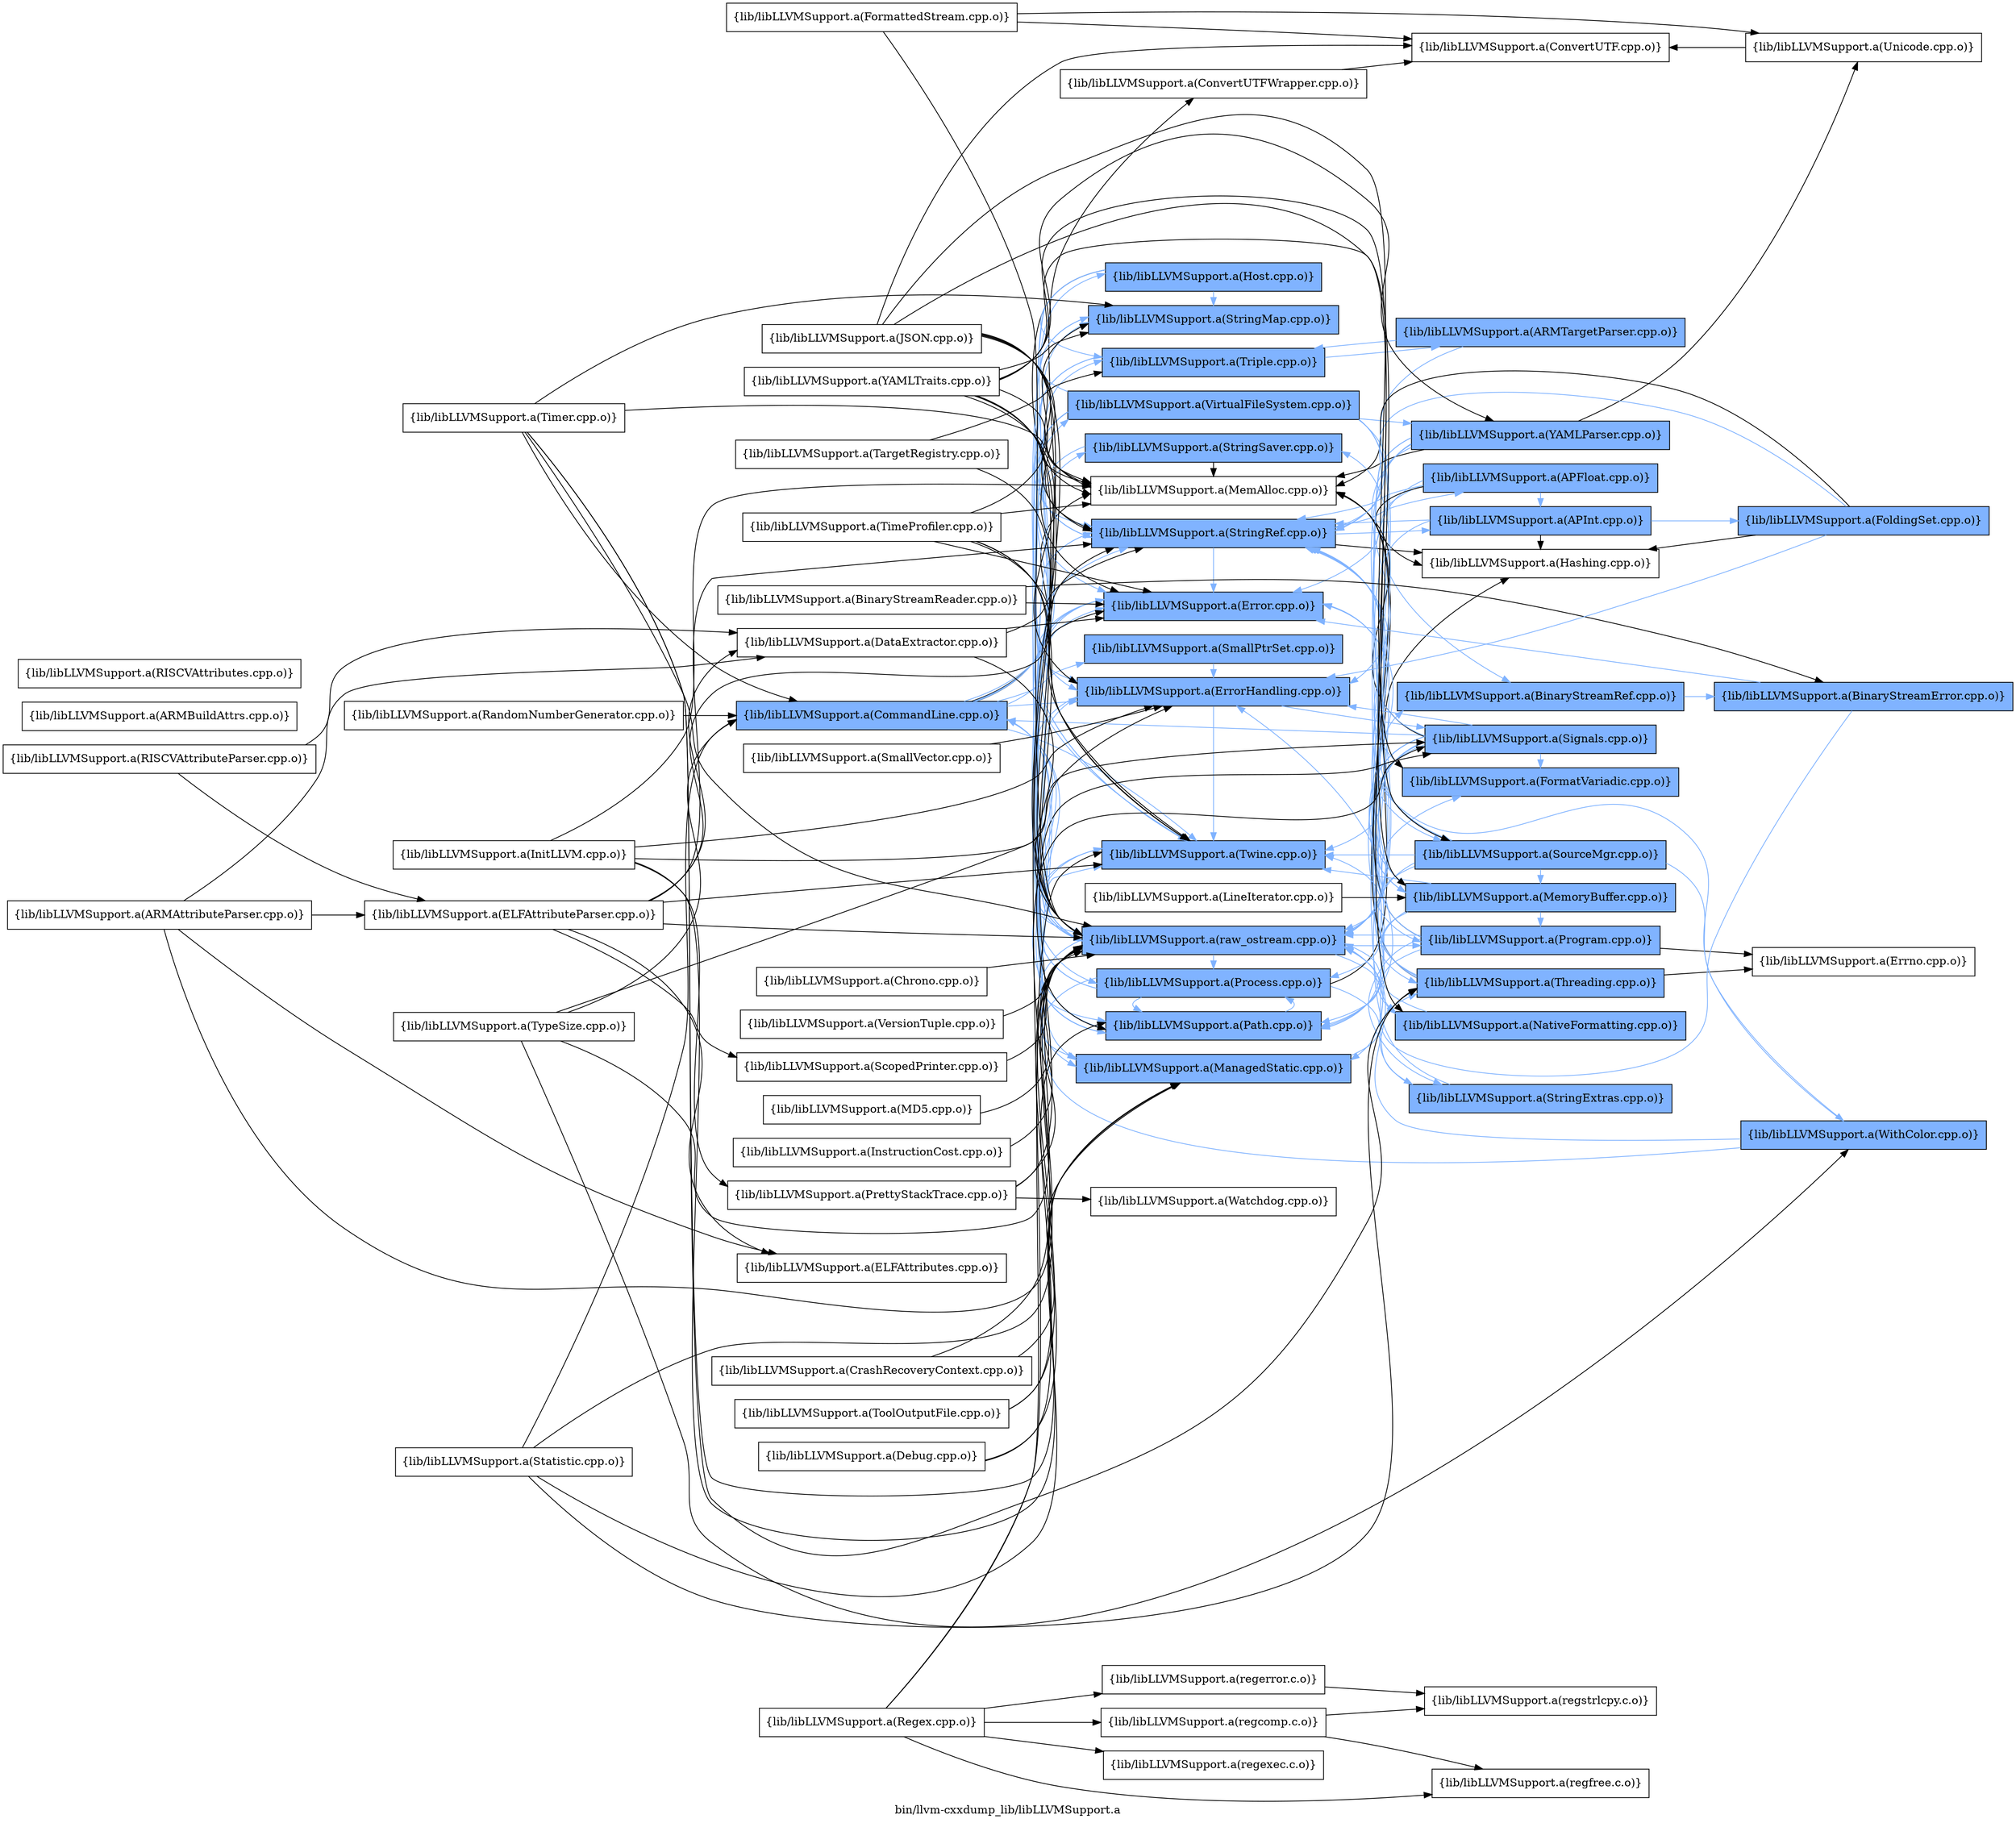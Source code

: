 digraph "bin/llvm-cxxdump_lib/libLLVMSupport.a" {
	label="bin/llvm-cxxdump_lib/libLLVMSupport.a";
	rankdir=LR;
	{ rank=same; Node0x563e94abe828;  }
	{ rank=same; Node0x563e94abdba8; Node0x563e94abb7b8; Node0x563e94abd8d8; Node0x563e94abf958; Node0x563e94abe238; Node0x563e94abc2f8; Node0x563e94abe5f8; Node0x563e94abedc8; Node0x563e94ac1c08; Node0x563e94ab9eb8; Node0x563e94ac1ca8; Node0x563e94ac2978; Node0x563e94abf7c8; Node0x563e94abff98; Node0x563e94abb308; Node0x563e94abc618;  }
	{ rank=same; Node0x563e94ac0128; Node0x563e94abc168; Node0x563e94aba5e8; Node0x563e94ac2388; Node0x563e94ac0448; Node0x563e94ac1398; Node0x563e94aba638; Node0x563e94abed78; Node0x563e94abea58; Node0x563e94abe0a8; Node0x563e94abe738; Node0x563e94abf818; Node0x563e94abe918; Node0x563e94abd018; Node0x563e94abd658;  }
	{ rank=same; Node0x563e94abe828;  }
	{ rank=same; Node0x563e94abdba8; Node0x563e94abb7b8; Node0x563e94abd8d8; Node0x563e94abf958; Node0x563e94abe238; Node0x563e94abc2f8; Node0x563e94abe5f8; Node0x563e94abedc8; Node0x563e94ac1c08; Node0x563e94ab9eb8; Node0x563e94ac1ca8; Node0x563e94ac2978; Node0x563e94abf7c8; Node0x563e94abff98; Node0x563e94abb308; Node0x563e94abc618;  }
	{ rank=same; Node0x563e94ac0128; Node0x563e94abc168; Node0x563e94aba5e8; Node0x563e94ac2388; Node0x563e94ac0448; Node0x563e94ac1398; Node0x563e94aba638; Node0x563e94abed78; Node0x563e94abea58; Node0x563e94abe0a8; Node0x563e94abe738; Node0x563e94abf818; Node0x563e94abe918; Node0x563e94abd018; Node0x563e94abd658;  }

	Node0x563e94abe828 [shape=record,shape=box,group=1,style=filled,fillcolor="0.600000 0.5 1",label="{lib/libLLVMSupport.a(CommandLine.cpp.o)}"];
	Node0x563e94abe828 -> Node0x563e94abdba8;
	Node0x563e94abe828 -> Node0x563e94abb7b8[color="0.600000 0.5 1"];
	Node0x563e94abe828 -> Node0x563e94abd8d8[color="0.600000 0.5 1"];
	Node0x563e94abe828 -> Node0x563e94abf958[color="0.600000 0.5 1"];
	Node0x563e94abe828 -> Node0x563e94abe238;
	Node0x563e94abe828 -> Node0x563e94abc2f8[color="0.600000 0.5 1"];
	Node0x563e94abe828 -> Node0x563e94abe5f8[color="0.600000 0.5 1"];
	Node0x563e94abe828 -> Node0x563e94abedc8[color="0.600000 0.5 1"];
	Node0x563e94abe828 -> Node0x563e94ac1c08[color="0.600000 0.5 1"];
	Node0x563e94abe828 -> Node0x563e94ab9eb8[color="0.600000 0.5 1"];
	Node0x563e94abe828 -> Node0x563e94ac1ca8[color="0.600000 0.5 1"];
	Node0x563e94abe828 -> Node0x563e94ac2978[color="0.600000 0.5 1"];
	Node0x563e94abe828 -> Node0x563e94abf7c8[color="0.600000 0.5 1"];
	Node0x563e94abe828 -> Node0x563e94abff98[color="0.600000 0.5 1"];
	Node0x563e94abe828 -> Node0x563e94abb308[color="0.600000 0.5 1"];
	Node0x563e94abe828 -> Node0x563e94abc618[color="0.600000 0.5 1"];
	Node0x563e94abb7b8 [shape=record,shape=box,group=1,style=filled,fillcolor="0.600000 0.5 1",label="{lib/libLLVMSupport.a(Error.cpp.o)}"];
	Node0x563e94abb7b8 -> Node0x563e94abd8d8[color="0.600000 0.5 1"];
	Node0x563e94abb7b8 -> Node0x563e94abf958[color="0.600000 0.5 1"];
	Node0x563e94abb7b8 -> Node0x563e94ac1ca8[color="0.600000 0.5 1"];
	Node0x563e94abb7b8 -> Node0x563e94abf7c8[color="0.600000 0.5 1"];
	Node0x563e94abff48 [shape=record,shape=box,group=0,label="{lib/libLLVMSupport.a(InitLLVM.cpp.o)}"];
	Node0x563e94abff48 -> Node0x563e94abd8d8;
	Node0x563e94abff48 -> Node0x563e94abf958;
	Node0x563e94abff48 -> Node0x563e94abe238;
	Node0x563e94abff48 -> Node0x563e94abca28;
	Node0x563e94abff48 -> Node0x563e94abc168;
	Node0x563e94ac1c08 [shape=record,shape=box,group=1,style=filled,fillcolor="0.600000 0.5 1",label="{lib/libLLVMSupport.a(StringRef.cpp.o)}"];
	Node0x563e94ac1c08 -> Node0x563e94abb7b8[color="0.600000 0.5 1"];
	Node0x563e94ac1c08 -> Node0x563e94ac2388[color="0.600000 0.5 1"];
	Node0x563e94ac1c08 -> Node0x563e94ac0448[color="0.600000 0.5 1"];
	Node0x563e94ac1c08 -> Node0x563e94ac1398;
	Node0x563e94abe058 [shape=record,shape=box,group=1,style=filled,fillcolor="0.600000 0.5 1",label="{lib/libLLVMSupport.a(WithColor.cpp.o)}"];
	Node0x563e94abe058 -> Node0x563e94abe828[color="0.600000 0.5 1"];
	Node0x563e94abe058 -> Node0x563e94abb7b8[color="0.600000 0.5 1"];
	Node0x563e94abe058 -> Node0x563e94abf7c8[color="0.600000 0.5 1"];
	Node0x563e94abf7c8 [shape=record,shape=box,group=1,style=filled,fillcolor="0.600000 0.5 1",label="{lib/libLLVMSupport.a(raw_ostream.cpp.o)}"];
	Node0x563e94abf7c8 -> Node0x563e94abb7b8[color="0.600000 0.5 1"];
	Node0x563e94abf7c8 -> Node0x563e94abd8d8[color="0.600000 0.5 1"];
	Node0x563e94abf7c8 -> Node0x563e94abf818[color="0.600000 0.5 1"];
	Node0x563e94abf7c8 -> Node0x563e94abe918[color="0.600000 0.5 1"];
	Node0x563e94abf7c8 -> Node0x563e94ac1ca8[color="0.600000 0.5 1"];
	Node0x563e94abf7c8 -> Node0x563e94abb308[color="0.600000 0.5 1"];
	Node0x563e94abf7c8 -> Node0x563e94abc618[color="0.600000 0.5 1"];
	Node0x563e94abf7c8 -> Node0x563e94abd018[color="0.600000 0.5 1"];
	Node0x563e94abb4e8 [shape=record,shape=box,group=0,label="{lib/libLLVMSupport.a(TargetRegistry.cpp.o)}"];
	Node0x563e94abb4e8 -> Node0x563e94ab9eb8;
	Node0x563e94abb4e8 -> Node0x563e94abf7c8;
	Node0x563e94abea58 [shape=record,shape=box,group=1,style=filled,fillcolor="0.600000 0.5 1",label="{lib/libLLVMSupport.a(MemoryBuffer.cpp.o)}"];
	Node0x563e94abea58 -> Node0x563e94abb7b8[color="0.600000 0.5 1"];
	Node0x563e94abea58 -> Node0x563e94ac1ca8[color="0.600000 0.5 1"];
	Node0x563e94abea58 -> Node0x563e94abb308[color="0.600000 0.5 1"];
	Node0x563e94abea58 -> Node0x563e94abc618[color="0.600000 0.5 1"];
	Node0x563e94abea58 -> Node0x563e94abd018[color="0.600000 0.5 1"];
	Node0x563e94ac1ca8 [shape=record,shape=box,group=1,style=filled,fillcolor="0.600000 0.5 1",label="{lib/libLLVMSupport.a(Twine.cpp.o)}"];
	Node0x563e94ac1ca8 -> Node0x563e94abf7c8[color="0.600000 0.5 1"];
	Node0x563e94abb308 [shape=record,shape=box,group=1,style=filled,fillcolor="0.600000 0.5 1",label="{lib/libLLVMSupport.a(Path.cpp.o)}"];
	Node0x563e94abb308 -> Node0x563e94abed78[color="0.600000 0.5 1"];
	Node0x563e94abb308 -> Node0x563e94abb7b8[color="0.600000 0.5 1"];
	Node0x563e94abb308 -> Node0x563e94ac1c08[color="0.600000 0.5 1"];
	Node0x563e94abb308 -> Node0x563e94ac1ca8[color="0.600000 0.5 1"];
	Node0x563e94abb308 -> Node0x563e94abc618[color="0.600000 0.5 1"];
	Node0x563e94abf958 [shape=record,shape=box,group=1,style=filled,fillcolor="0.600000 0.5 1",label="{lib/libLLVMSupport.a(ManagedStatic.cpp.o)}"];
	Node0x563e94abf958 -> Node0x563e94aba5e8[color="0.600000 0.5 1"];
	Node0x563e94abd8d8 [shape=record,shape=box,group=1,style=filled,fillcolor="0.600000 0.5 1",label="{lib/libLLVMSupport.a(ErrorHandling.cpp.o)}"];
	Node0x563e94abd8d8 -> Node0x563e94ac1ca8[color="0.600000 0.5 1"];
	Node0x563e94abd8d8 -> Node0x563e94abf7c8[color="0.600000 0.5 1"];
	Node0x563e94abd8d8 -> Node0x563e94abc168[color="0.600000 0.5 1"];
	Node0x563e94ab9eb8 [shape=record,shape=box,group=1,style=filled,fillcolor="0.600000 0.5 1",label="{lib/libLLVMSupport.a(Triple.cpp.o)}"];
	Node0x563e94ab9eb8 -> Node0x563e94ac1c08[color="0.600000 0.5 1"];
	Node0x563e94ab9eb8 -> Node0x563e94aba638[color="0.600000 0.5 1"];
	Node0x563e94ab9eb8 -> Node0x563e94ac1ca8[color="0.600000 0.5 1"];
	Node0x563e94abf4a8 [shape=record,shape=box,group=0,label="{lib/libLLVMSupport.a(DataExtractor.cpp.o)}"];
	Node0x563e94abf4a8 -> Node0x563e94abb7b8;
	Node0x563e94abf4a8 -> Node0x563e94ac1c08;
	Node0x563e94abf4a8 -> Node0x563e94abf7c8;
	Node0x563e94abff98 [shape=record,shape=box,group=1,style=filled,fillcolor="0.600000 0.5 1",label="{lib/libLLVMSupport.a(Host.cpp.o)}"];
	Node0x563e94abff98 -> Node0x563e94abe238;
	Node0x563e94abff98 -> Node0x563e94abe5f8[color="0.600000 0.5 1"];
	Node0x563e94abff98 -> Node0x563e94ac1c08[color="0.600000 0.5 1"];
	Node0x563e94abff98 -> Node0x563e94ab9eb8[color="0.600000 0.5 1"];
	Node0x563e94abff98 -> Node0x563e94abf7c8[color="0.600000 0.5 1"];
	Node0x563e94abe238 [shape=record,shape=box,group=0,label="{lib/libLLVMSupport.a(MemAlloc.cpp.o)}"];
	Node0x563e94abc2f8 [shape=record,shape=box,group=1,style=filled,fillcolor="0.600000 0.5 1",label="{lib/libLLVMSupport.a(SmallPtrSet.cpp.o)}"];
	Node0x563e94abc2f8 -> Node0x563e94abd8d8[color="0.600000 0.5 1"];
	Node0x563e94abedc8 [shape=record,shape=box,group=1,style=filled,fillcolor="0.600000 0.5 1",label="{lib/libLLVMSupport.a(StringSaver.cpp.o)}"];
	Node0x563e94abedc8 -> Node0x563e94abe238;
	Node0x563e94abedc8 -> Node0x563e94ac1c08[color="0.600000 0.5 1"];
	Node0x563e94ac2428 [shape=record,shape=box,group=0,label="{lib/libLLVMSupport.a(TypeSize.cpp.o)}"];
	Node0x563e94ac2428 -> Node0x563e94abe828;
	Node0x563e94ac2428 -> Node0x563e94abd8d8;
	Node0x563e94ac2428 -> Node0x563e94abe058;
	Node0x563e94ac2428 -> Node0x563e94abf7c8;
	Node0x563e94abe0a8 [shape=record,shape=box,group=1,style=filled,fillcolor="0.600000 0.5 1",label="{lib/libLLVMSupport.a(SourceMgr.cpp.o)}"];
	Node0x563e94abe0a8 -> Node0x563e94abea58[color="0.600000 0.5 1"];
	Node0x563e94abe0a8 -> Node0x563e94ac1c08[color="0.600000 0.5 1"];
	Node0x563e94abe0a8 -> Node0x563e94ac1ca8[color="0.600000 0.5 1"];
	Node0x563e94abe0a8 -> Node0x563e94abe058[color="0.600000 0.5 1"];
	Node0x563e94abe0a8 -> Node0x563e94abf7c8[color="0.600000 0.5 1"];
	Node0x563e94abe0a8 -> Node0x563e94abb308[color="0.600000 0.5 1"];
	Node0x563e94abdc48 [shape=record,shape=box,group=0,label="{lib/libLLVMSupport.a(ARMBuildAttrs.cpp.o)}"];
	Node0x563e94abf278 [shape=record,shape=box,group=0,label="{lib/libLLVMSupport.a(ELFAttributeParser.cpp.o)}"];
	Node0x563e94abf278 -> Node0x563e94abf4a8;
	Node0x563e94abf278 -> Node0x563e94abbfd8;
	Node0x563e94abf278 -> Node0x563e94abb7b8;
	Node0x563e94abf278 -> Node0x563e94abb358;
	Node0x563e94abf278 -> Node0x563e94ac1c08;
	Node0x563e94abf278 -> Node0x563e94ac1ca8;
	Node0x563e94abf278 -> Node0x563e94abf7c8;
	Node0x563e94abd6a8 [shape=record,shape=box,group=0,label="{lib/libLLVMSupport.a(RISCVAttributes.cpp.o)}"];
	Node0x563e94abe5f8 [shape=record,shape=box,group=1,style=filled,fillcolor="0.600000 0.5 1",label="{lib/libLLVMSupport.a(StringMap.cpp.o)}"];
	Node0x563e94abe5f8 -> Node0x563e94abd8d8[color="0.600000 0.5 1"];
	Node0x563e94abd338 [shape=record,shape=box,group=1,style=filled,fillcolor="0.600000 0.5 1",label="{lib/libLLVMSupport.a(BinaryStreamError.cpp.o)}"];
	Node0x563e94abd338 -> Node0x563e94abb7b8[color="0.600000 0.5 1"];
	Node0x563e94abd338 -> Node0x563e94abf7c8[color="0.600000 0.5 1"];
	Node0x563e94abf818 [shape=record,shape=box,group=1,style=filled,fillcolor="0.600000 0.5 1",label="{lib/libLLVMSupport.a(FormatVariadic.cpp.o)}"];
	Node0x563e94abf818 -> Node0x563e94ac1c08[color="0.600000 0.5 1"];
	Node0x563e94abe918 [shape=record,shape=box,group=1,style=filled,fillcolor="0.600000 0.5 1",label="{lib/libLLVMSupport.a(NativeFormatting.cpp.o)}"];
	Node0x563e94abe918 -> Node0x563e94abf7c8[color="0.600000 0.5 1"];
	Node0x563e94abd608 [shape=record,shape=box,group=0,label="{lib/libLLVMSupport.a(ARMAttributeParser.cpp.o)}"];
	Node0x563e94abd608 -> Node0x563e94abf4a8;
	Node0x563e94abd608 -> Node0x563e94abf278;
	Node0x563e94abd608 -> Node0x563e94abbfd8;
	Node0x563e94abd608 -> Node0x563e94abf7c8;
	Node0x563e94abbfd8 [shape=record,shape=box,group=0,label="{lib/libLLVMSupport.a(ELFAttributes.cpp.o)}"];
	Node0x563e94ac1758 [shape=record,shape=box,group=0,label="{lib/libLLVMSupport.a(BinaryStreamReader.cpp.o)}"];
	Node0x563e94ac1758 -> Node0x563e94abd338;
	Node0x563e94ac1758 -> Node0x563e94abb7b8;
	Node0x563e94abed78 [shape=record,shape=box,group=1,style=filled,fillcolor="0.600000 0.5 1",label="{lib/libLLVMSupport.a(BinaryStreamRef.cpp.o)}"];
	Node0x563e94abed78 -> Node0x563e94abd338[color="0.600000 0.5 1"];
	Node0x563e94abdba8 [shape=record,shape=box,group=0,label="{lib/libLLVMSupport.a(ConvertUTFWrapper.cpp.o)}"];
	Node0x563e94abdba8 -> Node0x563e94ac0128;
	Node0x563e94ac2978 [shape=record,shape=box,group=1,style=filled,fillcolor="0.600000 0.5 1",label="{lib/libLLVMSupport.a(VirtualFileSystem.cpp.o)}"];
	Node0x563e94ac2978 -> Node0x563e94abed78[color="0.600000 0.5 1"];
	Node0x563e94ac2978 -> Node0x563e94abb7b8[color="0.600000 0.5 1"];
	Node0x563e94ac2978 -> Node0x563e94abe238;
	Node0x563e94ac2978 -> Node0x563e94abea58[color="0.600000 0.5 1"];
	Node0x563e94ac2978 -> Node0x563e94abe0a8[color="0.600000 0.5 1"];
	Node0x563e94ac2978 -> Node0x563e94abe5f8[color="0.600000 0.5 1"];
	Node0x563e94ac2978 -> Node0x563e94ac1c08[color="0.600000 0.5 1"];
	Node0x563e94ac2978 -> Node0x563e94ac1ca8[color="0.600000 0.5 1"];
	Node0x563e94ac2978 -> Node0x563e94abe738[color="0.600000 0.5 1"];
	Node0x563e94ac2978 -> Node0x563e94abf7c8[color="0.600000 0.5 1"];
	Node0x563e94ac2978 -> Node0x563e94abb308[color="0.600000 0.5 1"];
	Node0x563e94abc618 [shape=record,shape=box,group=1,style=filled,fillcolor="0.600000 0.5 1",label="{lib/libLLVMSupport.a(Process.cpp.o)}"];
	Node0x563e94abc618 -> Node0x563e94abb7b8[color="0.600000 0.5 1"];
	Node0x563e94abc618 -> Node0x563e94abf958[color="0.600000 0.5 1"];
	Node0x563e94abc618 -> Node0x563e94ac1c08[color="0.600000 0.5 1"];
	Node0x563e94abc618 -> Node0x563e94ac1398;
	Node0x563e94abc618 -> Node0x563e94abb308[color="0.600000 0.5 1"];
	Node0x563e94abc618 -> Node0x563e94abd658[color="0.600000 0.5 1"];
	Node0x563e94ac0128 [shape=record,shape=box,group=0,label="{lib/libLLVMSupport.a(ConvertUTF.cpp.o)}"];
	Node0x563e94abb358 [shape=record,shape=box,group=0,label="{lib/libLLVMSupport.a(ScopedPrinter.cpp.o)}"];
	Node0x563e94abb358 -> Node0x563e94abf7c8;
	Node0x563e94abc168 [shape=record,shape=box,group=1,style=filled,fillcolor="0.600000 0.5 1",label="{lib/libLLVMSupport.a(Signals.cpp.o)}"];
	Node0x563e94abc168 -> Node0x563e94abe828[color="0.600000 0.5 1"];
	Node0x563e94abc168 -> Node0x563e94abd8d8[color="0.600000 0.5 1"];
	Node0x563e94abc168 -> Node0x563e94abf818[color="0.600000 0.5 1"];
	Node0x563e94abc168 -> Node0x563e94abf958[color="0.600000 0.5 1"];
	Node0x563e94abc168 -> Node0x563e94abe238;
	Node0x563e94abc168 -> Node0x563e94abea58[color="0.600000 0.5 1"];
	Node0x563e94abc168 -> Node0x563e94abe918[color="0.600000 0.5 1"];
	Node0x563e94abc168 -> Node0x563e94ac1c08[color="0.600000 0.5 1"];
	Node0x563e94abc168 -> Node0x563e94ac1ca8[color="0.600000 0.5 1"];
	Node0x563e94abc168 -> Node0x563e94abf7c8[color="0.600000 0.5 1"];
	Node0x563e94abc168 -> Node0x563e94abb308[color="0.600000 0.5 1"];
	Node0x563e94abc168 -> Node0x563e94abd018[color="0.600000 0.5 1"];
	Node0x563e94abc168 -> Node0x563e94aba5e8[color="0.600000 0.5 1"];
	Node0x563e94abd4c8 [shape=record,shape=box,group=0,label="{lib/libLLVMSupport.a(Debug.cpp.o)}"];
	Node0x563e94abd4c8 -> Node0x563e94abf958;
	Node0x563e94abd4c8 -> Node0x563e94abf7c8;
	Node0x563e94abca28 [shape=record,shape=box,group=0,label="{lib/libLLVMSupport.a(PrettyStackTrace.cpp.o)}"];
	Node0x563e94abca28 -> Node0x563e94abf7c8;
	Node0x563e94abca28 -> Node0x563e94abc168;
	Node0x563e94abca28 -> Node0x563e94aba278;
	Node0x563e94aba5e8 [shape=record,shape=box,group=1,style=filled,fillcolor="0.600000 0.5 1",label="{lib/libLLVMSupport.a(Threading.cpp.o)}"];
	Node0x563e94aba5e8 -> Node0x563e94abd8d8[color="0.600000 0.5 1"];
	Node0x563e94aba5e8 -> Node0x563e94abe238;
	Node0x563e94aba5e8 -> Node0x563e94ac1c08[color="0.600000 0.5 1"];
	Node0x563e94aba5e8 -> Node0x563e94ac1ca8[color="0.600000 0.5 1"];
	Node0x563e94aba5e8 -> Node0x563e94abc348;
	Node0x563e94abd018 [shape=record,shape=box,group=1,style=filled,fillcolor="0.600000 0.5 1",label="{lib/libLLVMSupport.a(Program.cpp.o)}"];
	Node0x563e94abd018 -> Node0x563e94abe238;
	Node0x563e94abd018 -> Node0x563e94abedc8[color="0.600000 0.5 1"];
	Node0x563e94abd018 -> Node0x563e94ac1c08[color="0.600000 0.5 1"];
	Node0x563e94abd018 -> Node0x563e94abf7c8[color="0.600000 0.5 1"];
	Node0x563e94abd018 -> Node0x563e94abb308[color="0.600000 0.5 1"];
	Node0x563e94abd018 -> Node0x563e94abd658[color="0.600000 0.5 1"];
	Node0x563e94abd018 -> Node0x563e94abc348;
	Node0x563e94aba278 [shape=record,shape=box,group=0,label="{lib/libLLVMSupport.a(Watchdog.cpp.o)}"];
	Node0x563e94abbb78 [shape=record,shape=box,group=0,label="{lib/libLLVMSupport.a(RISCVAttributeParser.cpp.o)}"];
	Node0x563e94abbb78 -> Node0x563e94abf4a8;
	Node0x563e94abbb78 -> Node0x563e94abf278;
	Node0x563e94ac0038 [shape=record,shape=box,group=0,label="{lib/libLLVMSupport.a(SmallVector.cpp.o)}"];
	Node0x563e94ac0038 -> Node0x563e94abd8d8;
	Node0x563e94ac2388 [shape=record,shape=box,group=1,style=filled,fillcolor="0.600000 0.5 1",label="{lib/libLLVMSupport.a(APFloat.cpp.o)}"];
	Node0x563e94ac2388 -> Node0x563e94abb7b8[color="0.600000 0.5 1"];
	Node0x563e94ac2388 -> Node0x563e94ac1c08[color="0.600000 0.5 1"];
	Node0x563e94ac2388 -> Node0x563e94ac0448[color="0.600000 0.5 1"];
	Node0x563e94ac2388 -> Node0x563e94ac1398;
	Node0x563e94ac2388 -> Node0x563e94abf7c8[color="0.600000 0.5 1"];
	Node0x563e94ac0448 [shape=record,shape=box,group=1,style=filled,fillcolor="0.600000 0.5 1",label="{lib/libLLVMSupport.a(APInt.cpp.o)}"];
	Node0x563e94ac0448 -> Node0x563e94ac1c08[color="0.600000 0.5 1"];
	Node0x563e94ac0448 -> Node0x563e94ac0bc8[color="0.600000 0.5 1"];
	Node0x563e94ac0448 -> Node0x563e94ac1398;
	Node0x563e94ac0448 -> Node0x563e94abf7c8[color="0.600000 0.5 1"];
	Node0x563e94ac1398 [shape=record,shape=box,group=0,label="{lib/libLLVMSupport.a(Hashing.cpp.o)}"];
	Node0x563e94ac0bc8 [shape=record,shape=box,group=1,style=filled,fillcolor="0.600000 0.5 1",label="{lib/libLLVMSupport.a(FoldingSet.cpp.o)}"];
	Node0x563e94ac0bc8 -> Node0x563e94abd8d8[color="0.600000 0.5 1"];
	Node0x563e94ac0bc8 -> Node0x563e94abe238;
	Node0x563e94ac0bc8 -> Node0x563e94ac1c08[color="0.600000 0.5 1"];
	Node0x563e94ac0bc8 -> Node0x563e94ac1398;
	Node0x563e94aba638 [shape=record,shape=box,group=1,style=filled,fillcolor="0.600000 0.5 1",label="{lib/libLLVMSupport.a(ARMTargetParser.cpp.o)}"];
	Node0x563e94aba638 -> Node0x563e94ac1c08[color="0.600000 0.5 1"];
	Node0x563e94aba638 -> Node0x563e94ab9eb8[color="0.600000 0.5 1"];
	Node0x563e94abe738 [shape=record,shape=box,group=1,style=filled,fillcolor="0.600000 0.5 1",label="{lib/libLLVMSupport.a(YAMLParser.cpp.o)}"];
	Node0x563e94abe738 -> Node0x563e94abd8d8[color="0.600000 0.5 1"];
	Node0x563e94abe738 -> Node0x563e94abe238;
	Node0x563e94abe738 -> Node0x563e94abea58[color="0.600000 0.5 1"];
	Node0x563e94abe738 -> Node0x563e94abe0a8[color="0.600000 0.5 1"];
	Node0x563e94abe738 -> Node0x563e94ac1c08[color="0.600000 0.5 1"];
	Node0x563e94abe738 -> Node0x563e94abef58;
	Node0x563e94abe738 -> Node0x563e94abf7c8[color="0.600000 0.5 1"];
	Node0x563e94abef58 [shape=record,shape=box,group=0,label="{lib/libLLVMSupport.a(Unicode.cpp.o)}"];
	Node0x563e94abef58 -> Node0x563e94ac0128;
	Node0x563e94abbf88 [shape=record,shape=box,group=0,label="{lib/libLLVMSupport.a(MD5.cpp.o)}"];
	Node0x563e94abbf88 -> Node0x563e94abf7c8;
	Node0x563e94abd658 [shape=record,shape=box,group=1,style=filled,fillcolor="0.600000 0.5 1",label="{lib/libLLVMSupport.a(StringExtras.cpp.o)}"];
	Node0x563e94abd658 -> Node0x563e94ac1c08[color="0.600000 0.5 1"];
	Node0x563e94abd658 -> Node0x563e94abf7c8[color="0.600000 0.5 1"];
	Node0x563e94abd388 [shape=record,shape=box,group=0,label="{lib/libLLVMSupport.a(CrashRecoveryContext.cpp.o)}"];
	Node0x563e94abd388 -> Node0x563e94abf958;
	Node0x563e94abd388 -> Node0x563e94abc168;
	Node0x563e94abc348 [shape=record,shape=box,group=0,label="{lib/libLLVMSupport.a(Errno.cpp.o)}"];
	Node0x563e94abe2d8 [shape=record,shape=box,group=0,label="{lib/libLLVMSupport.a(FormattedStream.cpp.o)}"];
	Node0x563e94abe2d8 -> Node0x563e94ac0128;
	Node0x563e94abe2d8 -> Node0x563e94abef58;
	Node0x563e94abe2d8 -> Node0x563e94abf7c8;
	Node0x563e94abf1d8 [shape=record,shape=box,group=0,label="{lib/libLLVMSupport.a(Regex.cpp.o)}"];
	Node0x563e94abf1d8 -> Node0x563e94ac1c08;
	Node0x563e94abf1d8 -> Node0x563e94ac1ca8;
	Node0x563e94abf1d8 -> Node0x563e94abfae8;
	Node0x563e94abf1d8 -> Node0x563e94ac0588;
	Node0x563e94abf1d8 -> Node0x563e94ac07b8;
	Node0x563e94abf1d8 -> Node0x563e94ac0c18;
	Node0x563e94abfae8 [shape=record,shape=box,group=0,label="{lib/libLLVMSupport.a(regcomp.c.o)}"];
	Node0x563e94abfae8 -> Node0x563e94abfa48;
	Node0x563e94abfae8 -> Node0x563e94ac0588;
	Node0x563e94ac0588 [shape=record,shape=box,group=0,label="{lib/libLLVMSupport.a(regfree.c.o)}"];
	Node0x563e94ac07b8 [shape=record,shape=box,group=0,label="{lib/libLLVMSupport.a(regerror.c.o)}"];
	Node0x563e94ac07b8 -> Node0x563e94abfa48;
	Node0x563e94ac0c18 [shape=record,shape=box,group=0,label="{lib/libLLVMSupport.a(regexec.c.o)}"];
	Node0x563e94abfa48 [shape=record,shape=box,group=0,label="{lib/libLLVMSupport.a(regstrlcpy.c.o)}"];
	Node0x563e94abc488 [shape=record,shape=box,group=0,label="{lib/libLLVMSupport.a(InstructionCost.cpp.o)}"];
	Node0x563e94abc488 -> Node0x563e94abf7c8;
	Node0x563e94abb628 [shape=record,shape=box,group=0,label="{lib/libLLVMSupport.a(ToolOutputFile.cpp.o)}"];
	Node0x563e94abb628 -> Node0x563e94abf7c8;
	Node0x563e94abb628 -> Node0x563e94abb308;
	Node0x563e94abb448 [shape=record,shape=box,group=0,label="{lib/libLLVMSupport.a(RandomNumberGenerator.cpp.o)}"];
	Node0x563e94abb448 -> Node0x563e94abe828;
	Node0x563e94abcbb8 [shape=record,shape=box,group=0,label="{lib/libLLVMSupport.a(Statistic.cpp.o)}"];
	Node0x563e94abcbb8 -> Node0x563e94abe828;
	Node0x563e94abcbb8 -> Node0x563e94abf958;
	Node0x563e94abcbb8 -> Node0x563e94abf7c8;
	Node0x563e94abcbb8 -> Node0x563e94aba5e8;
	Node0x563e94abc988 [shape=record,shape=box,group=0,label="{lib/libLLVMSupport.a(Timer.cpp.o)}"];
	Node0x563e94abc988 -> Node0x563e94abe828;
	Node0x563e94abc988 -> Node0x563e94abf958;
	Node0x563e94abc988 -> Node0x563e94abe238;
	Node0x563e94abc988 -> Node0x563e94abe5f8;
	Node0x563e94abc988 -> Node0x563e94abf7c8;
	Node0x563e94abc988 -> Node0x563e94aba5e8;
	Node0x563e94abed28 [shape=record,shape=box,group=0,label="{lib/libLLVMSupport.a(TimeProfiler.cpp.o)}"];
	Node0x563e94abed28 -> Node0x563e94abb7b8;
	Node0x563e94abed28 -> Node0x563e94abe238;
	Node0x563e94abed28 -> Node0x563e94abe5f8;
	Node0x563e94abed28 -> Node0x563e94ac1ca8;
	Node0x563e94abed28 -> Node0x563e94abf7c8;
	Node0x563e94abed28 -> Node0x563e94abb308;
	Node0x563e94abd888 [shape=record,shape=box,group=0,label="{lib/libLLVMSupport.a(JSON.cpp.o)}"];
	Node0x563e94abd888 -> Node0x563e94ac0128;
	Node0x563e94abd888 -> Node0x563e94abb7b8;
	Node0x563e94abd888 -> Node0x563e94abf818;
	Node0x563e94abd888 -> Node0x563e94abe238;
	Node0x563e94abd888 -> Node0x563e94abe918;
	Node0x563e94abd888 -> Node0x563e94ac1c08;
	Node0x563e94abd888 -> Node0x563e94ac1ca8;
	Node0x563e94abd888 -> Node0x563e94abf7c8;
	Node0x563e94abeb48 [shape=record,shape=box,group=0,label="{lib/libLLVMSupport.a(Chrono.cpp.o)}"];
	Node0x563e94abeb48 -> Node0x563e94abf7c8;
	Node0x563e94abf9f8 [shape=record,shape=box,group=0,label="{lib/libLLVMSupport.a(YAMLTraits.cpp.o)}"];
	Node0x563e94abf9f8 -> Node0x563e94abd8d8;
	Node0x563e94abf9f8 -> Node0x563e94abe238;
	Node0x563e94abf9f8 -> Node0x563e94abea58;
	Node0x563e94abf9f8 -> Node0x563e94abe0a8;
	Node0x563e94abf9f8 -> Node0x563e94abe5f8;
	Node0x563e94abf9f8 -> Node0x563e94ac1c08;
	Node0x563e94abf9f8 -> Node0x563e94ac1ca8;
	Node0x563e94abf9f8 -> Node0x563e94abe738;
	Node0x563e94abf9f8 -> Node0x563e94abf7c8;
	Node0x563e94ac08f8 [shape=record,shape=box,group=0,label="{lib/libLLVMSupport.a(LineIterator.cpp.o)}"];
	Node0x563e94ac08f8 -> Node0x563e94abea58;
	Node0x563e94ac1618 [shape=record,shape=box,group=0,label="{lib/libLLVMSupport.a(VersionTuple.cpp.o)}"];
	Node0x563e94ac1618 -> Node0x563e94abf7c8;
}
